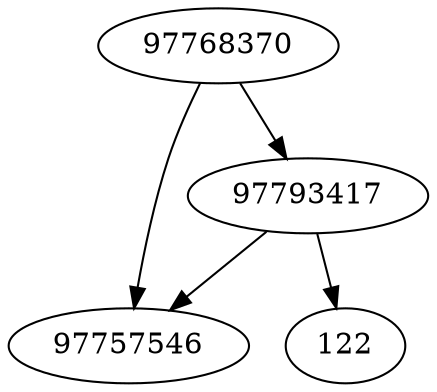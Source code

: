 strict digraph  {
97793417;
97768370;
97757546;
122;
97793417 -> 97757546;
97793417 -> 122;
97768370 -> 97793417;
97768370 -> 97757546;
}
